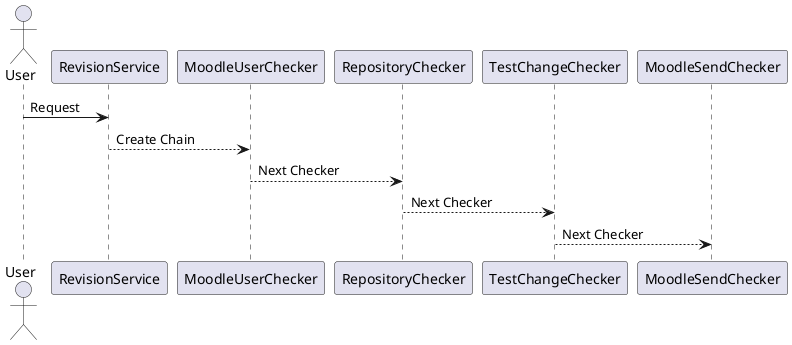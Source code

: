 @startuml

actor User
User -> RevisionService : Request
RevisionService --> MoodleUserChecker : Create Chain
MoodleUserChecker --> RepositoryChecker : Next Checker
RepositoryChecker --> TestChangeChecker : Next Checker
TestChangeChecker --> MoodleSendChecker : Next Checker
@enduml
